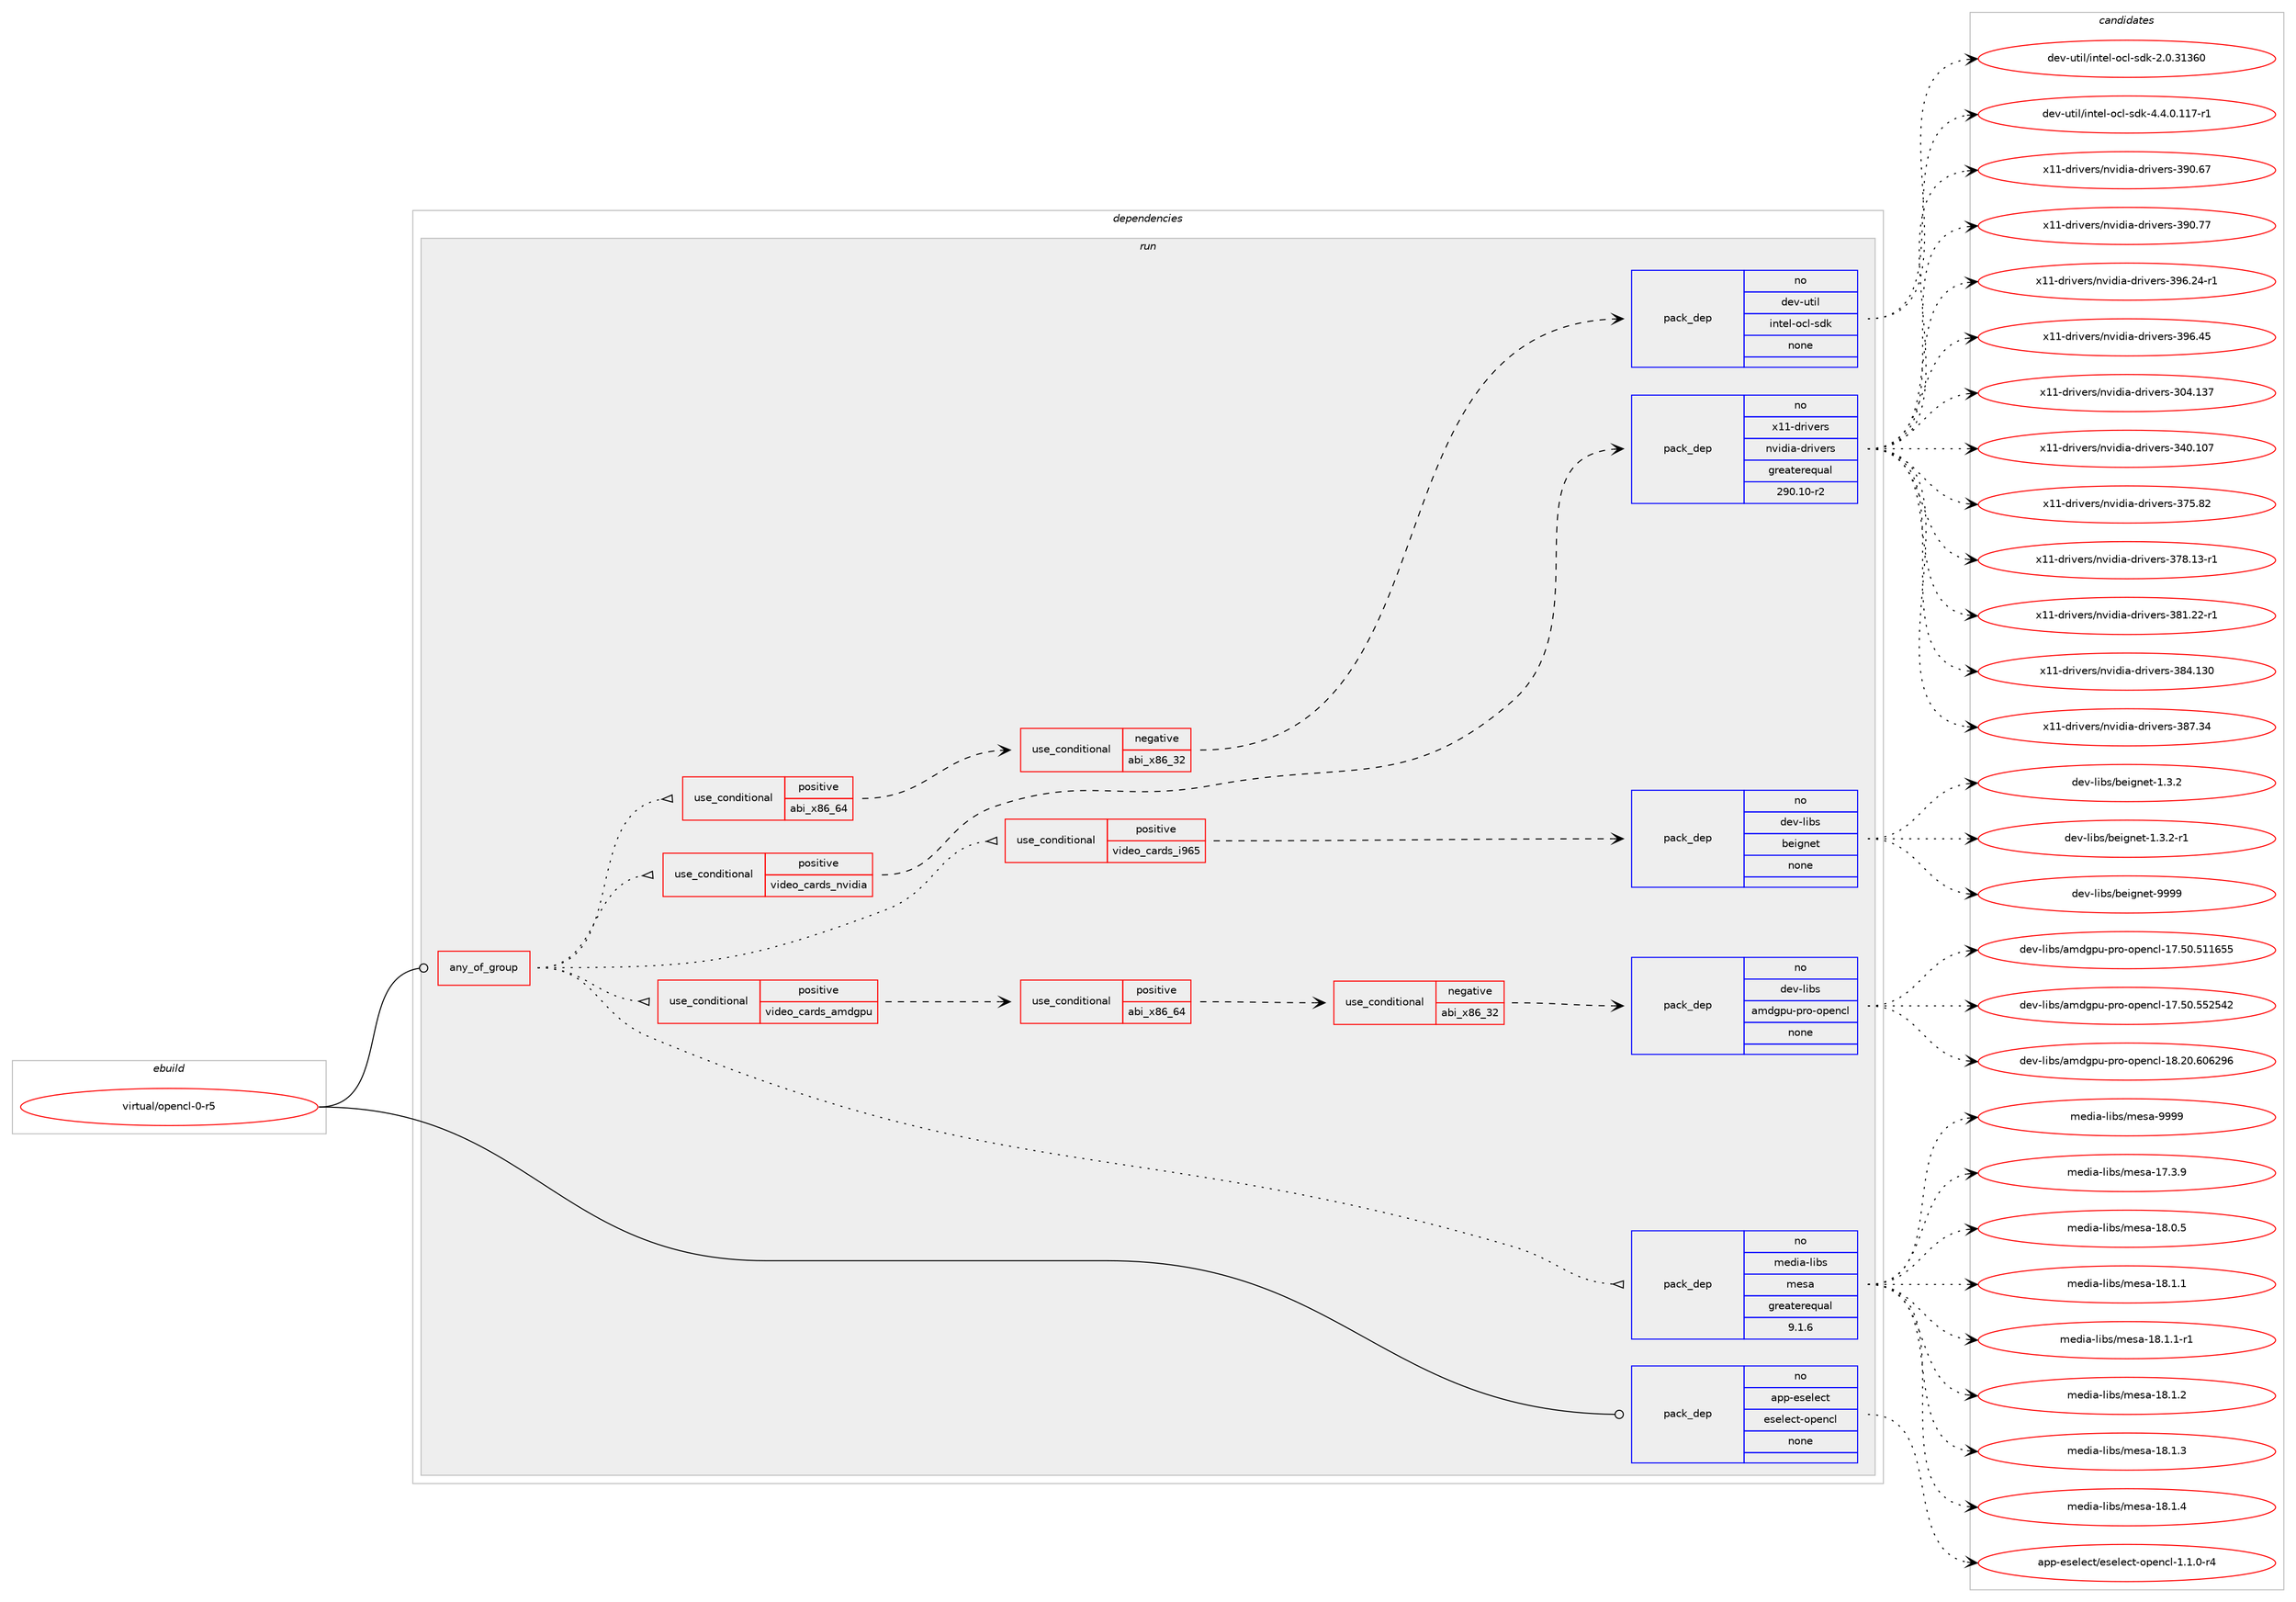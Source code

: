 digraph prolog {

# *************
# Graph options
# *************

newrank=true;
concentrate=true;
compound=true;
graph [rankdir=LR,fontname=Helvetica,fontsize=10,ranksep=1.5];#, ranksep=2.5, nodesep=0.2];
edge  [arrowhead=vee];
node  [fontname=Helvetica,fontsize=10];

# **********
# The ebuild
# **********

subgraph cluster_leftcol {
color=gray;
rank=same;
label=<<i>ebuild</i>>;
id [label="virtual/opencl-0-r5", color=red, width=4, href="../virtual/opencl-0-r5.svg"];
}

# ****************
# The dependencies
# ****************

subgraph cluster_midcol {
color=gray;
label=<<i>dependencies</i>>;
subgraph cluster_compile {
fillcolor="#eeeeee";
style=filled;
label=<<i>compile</i>>;
}
subgraph cluster_compileandrun {
fillcolor="#eeeeee";
style=filled;
label=<<i>compile and run</i>>;
}
subgraph cluster_run {
fillcolor="#eeeeee";
style=filled;
label=<<i>run</i>>;
subgraph any40 {
dependency2891 [label=<<TABLE BORDER="0" CELLBORDER="1" CELLSPACING="0" CELLPADDING="4"><TR><TD CELLPADDING="10">any_of_group</TD></TR></TABLE>>, shape=none, color=red];subgraph pack2429 {
dependency2892 [label=<<TABLE BORDER="0" CELLBORDER="1" CELLSPACING="0" CELLPADDING="4" WIDTH="220"><TR><TD ROWSPAN="6" CELLPADDING="30">pack_dep</TD></TR><TR><TD WIDTH="110">no</TD></TR><TR><TD>media-libs</TD></TR><TR><TD>mesa</TD></TR><TR><TD>greaterequal</TD></TR><TR><TD>9.1.6</TD></TR></TABLE>>, shape=none, color=blue];
}
dependency2891:e -> dependency2892:w [weight=20,style="dotted",arrowhead="oinv"];
subgraph cond424 {
dependency2893 [label=<<TABLE BORDER="0" CELLBORDER="1" CELLSPACING="0" CELLPADDING="4"><TR><TD ROWSPAN="3" CELLPADDING="10">use_conditional</TD></TR><TR><TD>positive</TD></TR><TR><TD>video_cards_amdgpu</TD></TR></TABLE>>, shape=none, color=red];
subgraph cond425 {
dependency2894 [label=<<TABLE BORDER="0" CELLBORDER="1" CELLSPACING="0" CELLPADDING="4"><TR><TD ROWSPAN="3" CELLPADDING="10">use_conditional</TD></TR><TR><TD>positive</TD></TR><TR><TD>abi_x86_64</TD></TR></TABLE>>, shape=none, color=red];
subgraph cond426 {
dependency2895 [label=<<TABLE BORDER="0" CELLBORDER="1" CELLSPACING="0" CELLPADDING="4"><TR><TD ROWSPAN="3" CELLPADDING="10">use_conditional</TD></TR><TR><TD>negative</TD></TR><TR><TD>abi_x86_32</TD></TR></TABLE>>, shape=none, color=red];
subgraph pack2430 {
dependency2896 [label=<<TABLE BORDER="0" CELLBORDER="1" CELLSPACING="0" CELLPADDING="4" WIDTH="220"><TR><TD ROWSPAN="6" CELLPADDING="30">pack_dep</TD></TR><TR><TD WIDTH="110">no</TD></TR><TR><TD>dev-libs</TD></TR><TR><TD>amdgpu-pro-opencl</TD></TR><TR><TD>none</TD></TR><TR><TD></TD></TR></TABLE>>, shape=none, color=blue];
}
dependency2895:e -> dependency2896:w [weight=20,style="dashed",arrowhead="vee"];
}
dependency2894:e -> dependency2895:w [weight=20,style="dashed",arrowhead="vee"];
}
dependency2893:e -> dependency2894:w [weight=20,style="dashed",arrowhead="vee"];
}
dependency2891:e -> dependency2893:w [weight=20,style="dotted",arrowhead="oinv"];
subgraph cond427 {
dependency2897 [label=<<TABLE BORDER="0" CELLBORDER="1" CELLSPACING="0" CELLPADDING="4"><TR><TD ROWSPAN="3" CELLPADDING="10">use_conditional</TD></TR><TR><TD>positive</TD></TR><TR><TD>video_cards_i965</TD></TR></TABLE>>, shape=none, color=red];
subgraph pack2431 {
dependency2898 [label=<<TABLE BORDER="0" CELLBORDER="1" CELLSPACING="0" CELLPADDING="4" WIDTH="220"><TR><TD ROWSPAN="6" CELLPADDING="30">pack_dep</TD></TR><TR><TD WIDTH="110">no</TD></TR><TR><TD>dev-libs</TD></TR><TR><TD>beignet</TD></TR><TR><TD>none</TD></TR><TR><TD></TD></TR></TABLE>>, shape=none, color=blue];
}
dependency2897:e -> dependency2898:w [weight=20,style="dashed",arrowhead="vee"];
}
dependency2891:e -> dependency2897:w [weight=20,style="dotted",arrowhead="oinv"];
subgraph cond428 {
dependency2899 [label=<<TABLE BORDER="0" CELLBORDER="1" CELLSPACING="0" CELLPADDING="4"><TR><TD ROWSPAN="3" CELLPADDING="10">use_conditional</TD></TR><TR><TD>positive</TD></TR><TR><TD>video_cards_nvidia</TD></TR></TABLE>>, shape=none, color=red];
subgraph pack2432 {
dependency2900 [label=<<TABLE BORDER="0" CELLBORDER="1" CELLSPACING="0" CELLPADDING="4" WIDTH="220"><TR><TD ROWSPAN="6" CELLPADDING="30">pack_dep</TD></TR><TR><TD WIDTH="110">no</TD></TR><TR><TD>x11-drivers</TD></TR><TR><TD>nvidia-drivers</TD></TR><TR><TD>greaterequal</TD></TR><TR><TD>290.10-r2</TD></TR></TABLE>>, shape=none, color=blue];
}
dependency2899:e -> dependency2900:w [weight=20,style="dashed",arrowhead="vee"];
}
dependency2891:e -> dependency2899:w [weight=20,style="dotted",arrowhead="oinv"];
subgraph cond429 {
dependency2901 [label=<<TABLE BORDER="0" CELLBORDER="1" CELLSPACING="0" CELLPADDING="4"><TR><TD ROWSPAN="3" CELLPADDING="10">use_conditional</TD></TR><TR><TD>positive</TD></TR><TR><TD>abi_x86_64</TD></TR></TABLE>>, shape=none, color=red];
subgraph cond430 {
dependency2902 [label=<<TABLE BORDER="0" CELLBORDER="1" CELLSPACING="0" CELLPADDING="4"><TR><TD ROWSPAN="3" CELLPADDING="10">use_conditional</TD></TR><TR><TD>negative</TD></TR><TR><TD>abi_x86_32</TD></TR></TABLE>>, shape=none, color=red];
subgraph pack2433 {
dependency2903 [label=<<TABLE BORDER="0" CELLBORDER="1" CELLSPACING="0" CELLPADDING="4" WIDTH="220"><TR><TD ROWSPAN="6" CELLPADDING="30">pack_dep</TD></TR><TR><TD WIDTH="110">no</TD></TR><TR><TD>dev-util</TD></TR><TR><TD>intel-ocl-sdk</TD></TR><TR><TD>none</TD></TR><TR><TD></TD></TR></TABLE>>, shape=none, color=blue];
}
dependency2902:e -> dependency2903:w [weight=20,style="dashed",arrowhead="vee"];
}
dependency2901:e -> dependency2902:w [weight=20,style="dashed",arrowhead="vee"];
}
dependency2891:e -> dependency2901:w [weight=20,style="dotted",arrowhead="oinv"];
}
id:e -> dependency2891:w [weight=20,style="solid",arrowhead="odot"];
subgraph pack2434 {
dependency2904 [label=<<TABLE BORDER="0" CELLBORDER="1" CELLSPACING="0" CELLPADDING="4" WIDTH="220"><TR><TD ROWSPAN="6" CELLPADDING="30">pack_dep</TD></TR><TR><TD WIDTH="110">no</TD></TR><TR><TD>app-eselect</TD></TR><TR><TD>eselect-opencl</TD></TR><TR><TD>none</TD></TR><TR><TD></TD></TR></TABLE>>, shape=none, color=blue];
}
id:e -> dependency2904:w [weight=20,style="solid",arrowhead="odot"];
}
}

# **************
# The candidates
# **************

subgraph cluster_choices {
rank=same;
color=gray;
label=<<i>candidates</i>>;

subgraph choice2429 {
color=black;
nodesep=1;
choice109101100105974510810598115471091011159745495546514657 [label="media-libs/mesa-17.3.9", color=red, width=4,href="../media-libs/mesa-17.3.9.svg"];
choice109101100105974510810598115471091011159745495646484653 [label="media-libs/mesa-18.0.5", color=red, width=4,href="../media-libs/mesa-18.0.5.svg"];
choice109101100105974510810598115471091011159745495646494649 [label="media-libs/mesa-18.1.1", color=red, width=4,href="../media-libs/mesa-18.1.1.svg"];
choice1091011001059745108105981154710910111597454956464946494511449 [label="media-libs/mesa-18.1.1-r1", color=red, width=4,href="../media-libs/mesa-18.1.1-r1.svg"];
choice109101100105974510810598115471091011159745495646494650 [label="media-libs/mesa-18.1.2", color=red, width=4,href="../media-libs/mesa-18.1.2.svg"];
choice109101100105974510810598115471091011159745495646494651 [label="media-libs/mesa-18.1.3", color=red, width=4,href="../media-libs/mesa-18.1.3.svg"];
choice109101100105974510810598115471091011159745495646494652 [label="media-libs/mesa-18.1.4", color=red, width=4,href="../media-libs/mesa-18.1.4.svg"];
choice10910110010597451081059811547109101115974557575757 [label="media-libs/mesa-9999", color=red, width=4,href="../media-libs/mesa-9999.svg"];
dependency2892:e -> choice109101100105974510810598115471091011159745495546514657:w [style=dotted,weight="100"];
dependency2892:e -> choice109101100105974510810598115471091011159745495646484653:w [style=dotted,weight="100"];
dependency2892:e -> choice109101100105974510810598115471091011159745495646494649:w [style=dotted,weight="100"];
dependency2892:e -> choice1091011001059745108105981154710910111597454956464946494511449:w [style=dotted,weight="100"];
dependency2892:e -> choice109101100105974510810598115471091011159745495646494650:w [style=dotted,weight="100"];
dependency2892:e -> choice109101100105974510810598115471091011159745495646494651:w [style=dotted,weight="100"];
dependency2892:e -> choice109101100105974510810598115471091011159745495646494652:w [style=dotted,weight="100"];
dependency2892:e -> choice10910110010597451081059811547109101115974557575757:w [style=dotted,weight="100"];
}
subgraph choice2430 {
color=black;
nodesep=1;
choice1001011184510810598115479710910010311211745112114111451111121011109910845495546534846534949545353 [label="dev-libs/amdgpu-pro-opencl-17.50.511655", color=red, width=4,href="../dev-libs/amdgpu-pro-opencl-17.50.511655.svg"];
choice1001011184510810598115479710910010311211745112114111451111121011109910845495546534846535350535250 [label="dev-libs/amdgpu-pro-opencl-17.50.552542", color=red, width=4,href="../dev-libs/amdgpu-pro-opencl-17.50.552542.svg"];
choice1001011184510810598115479710910010311211745112114111451111121011109910845495646504846544854505754 [label="dev-libs/amdgpu-pro-opencl-18.20.606296", color=red, width=4,href="../dev-libs/amdgpu-pro-opencl-18.20.606296.svg"];
dependency2896:e -> choice1001011184510810598115479710910010311211745112114111451111121011109910845495546534846534949545353:w [style=dotted,weight="100"];
dependency2896:e -> choice1001011184510810598115479710910010311211745112114111451111121011109910845495546534846535350535250:w [style=dotted,weight="100"];
dependency2896:e -> choice1001011184510810598115479710910010311211745112114111451111121011109910845495646504846544854505754:w [style=dotted,weight="100"];
}
subgraph choice2431 {
color=black;
nodesep=1;
choice10010111845108105981154798101105103110101116454946514650 [label="dev-libs/beignet-1.3.2", color=red, width=4,href="../dev-libs/beignet-1.3.2.svg"];
choice100101118451081059811547981011051031101011164549465146504511449 [label="dev-libs/beignet-1.3.2-r1", color=red, width=4,href="../dev-libs/beignet-1.3.2-r1.svg"];
choice100101118451081059811547981011051031101011164557575757 [label="dev-libs/beignet-9999", color=red, width=4,href="../dev-libs/beignet-9999.svg"];
dependency2898:e -> choice10010111845108105981154798101105103110101116454946514650:w [style=dotted,weight="100"];
dependency2898:e -> choice100101118451081059811547981011051031101011164549465146504511449:w [style=dotted,weight="100"];
dependency2898:e -> choice100101118451081059811547981011051031101011164557575757:w [style=dotted,weight="100"];
}
subgraph choice2432 {
color=black;
nodesep=1;
choice1204949451001141051181011141154711011810510010597451001141051181011141154551485246495155 [label="x11-drivers/nvidia-drivers-304.137", color=red, width=4,href="../x11-drivers/nvidia-drivers-304.137.svg"];
choice1204949451001141051181011141154711011810510010597451001141051181011141154551524846494855 [label="x11-drivers/nvidia-drivers-340.107", color=red, width=4,href="../x11-drivers/nvidia-drivers-340.107.svg"];
choice12049494510011410511810111411547110118105100105974510011410511810111411545515553465650 [label="x11-drivers/nvidia-drivers-375.82", color=red, width=4,href="../x11-drivers/nvidia-drivers-375.82.svg"];
choice120494945100114105118101114115471101181051001059745100114105118101114115455155564649514511449 [label="x11-drivers/nvidia-drivers-378.13-r1", color=red, width=4,href="../x11-drivers/nvidia-drivers-378.13-r1.svg"];
choice120494945100114105118101114115471101181051001059745100114105118101114115455156494650504511449 [label="x11-drivers/nvidia-drivers-381.22-r1", color=red, width=4,href="../x11-drivers/nvidia-drivers-381.22-r1.svg"];
choice1204949451001141051181011141154711011810510010597451001141051181011141154551565246495148 [label="x11-drivers/nvidia-drivers-384.130", color=red, width=4,href="../x11-drivers/nvidia-drivers-384.130.svg"];
choice12049494510011410511810111411547110118105100105974510011410511810111411545515655465152 [label="x11-drivers/nvidia-drivers-387.34", color=red, width=4,href="../x11-drivers/nvidia-drivers-387.34.svg"];
choice12049494510011410511810111411547110118105100105974510011410511810111411545515748465455 [label="x11-drivers/nvidia-drivers-390.67", color=red, width=4,href="../x11-drivers/nvidia-drivers-390.67.svg"];
choice12049494510011410511810111411547110118105100105974510011410511810111411545515748465555 [label="x11-drivers/nvidia-drivers-390.77", color=red, width=4,href="../x11-drivers/nvidia-drivers-390.77.svg"];
choice120494945100114105118101114115471101181051001059745100114105118101114115455157544650524511449 [label="x11-drivers/nvidia-drivers-396.24-r1", color=red, width=4,href="../x11-drivers/nvidia-drivers-396.24-r1.svg"];
choice12049494510011410511810111411547110118105100105974510011410511810111411545515754465253 [label="x11-drivers/nvidia-drivers-396.45", color=red, width=4,href="../x11-drivers/nvidia-drivers-396.45.svg"];
dependency2900:e -> choice1204949451001141051181011141154711011810510010597451001141051181011141154551485246495155:w [style=dotted,weight="100"];
dependency2900:e -> choice1204949451001141051181011141154711011810510010597451001141051181011141154551524846494855:w [style=dotted,weight="100"];
dependency2900:e -> choice12049494510011410511810111411547110118105100105974510011410511810111411545515553465650:w [style=dotted,weight="100"];
dependency2900:e -> choice120494945100114105118101114115471101181051001059745100114105118101114115455155564649514511449:w [style=dotted,weight="100"];
dependency2900:e -> choice120494945100114105118101114115471101181051001059745100114105118101114115455156494650504511449:w [style=dotted,weight="100"];
dependency2900:e -> choice1204949451001141051181011141154711011810510010597451001141051181011141154551565246495148:w [style=dotted,weight="100"];
dependency2900:e -> choice12049494510011410511810111411547110118105100105974510011410511810111411545515655465152:w [style=dotted,weight="100"];
dependency2900:e -> choice12049494510011410511810111411547110118105100105974510011410511810111411545515748465455:w [style=dotted,weight="100"];
dependency2900:e -> choice12049494510011410511810111411547110118105100105974510011410511810111411545515748465555:w [style=dotted,weight="100"];
dependency2900:e -> choice120494945100114105118101114115471101181051001059745100114105118101114115455157544650524511449:w [style=dotted,weight="100"];
dependency2900:e -> choice12049494510011410511810111411547110118105100105974510011410511810111411545515754465253:w [style=dotted,weight="100"];
}
subgraph choice2433 {
color=black;
nodesep=1;
choice100101118451171161051084710511011610110845111991084511510010745504648465149515448 [label="dev-util/intel-ocl-sdk-2.0.31360", color=red, width=4,href="../dev-util/intel-ocl-sdk-2.0.31360.svg"];
choice1001011184511711610510847105110116101108451119910845115100107455246524648464949554511449 [label="dev-util/intel-ocl-sdk-4.4.0.117-r1", color=red, width=4,href="../dev-util/intel-ocl-sdk-4.4.0.117-r1.svg"];
dependency2903:e -> choice100101118451171161051084710511011610110845111991084511510010745504648465149515448:w [style=dotted,weight="100"];
dependency2903:e -> choice1001011184511711610510847105110116101108451119910845115100107455246524648464949554511449:w [style=dotted,weight="100"];
}
subgraph choice2434 {
color=black;
nodesep=1;
choice971121124510111510110810199116471011151011081019911645111112101110991084549464946484511452 [label="app-eselect/eselect-opencl-1.1.0-r4", color=red, width=4,href="../app-eselect/eselect-opencl-1.1.0-r4.svg"];
dependency2904:e -> choice971121124510111510110810199116471011151011081019911645111112101110991084549464946484511452:w [style=dotted,weight="100"];
}
}

}
